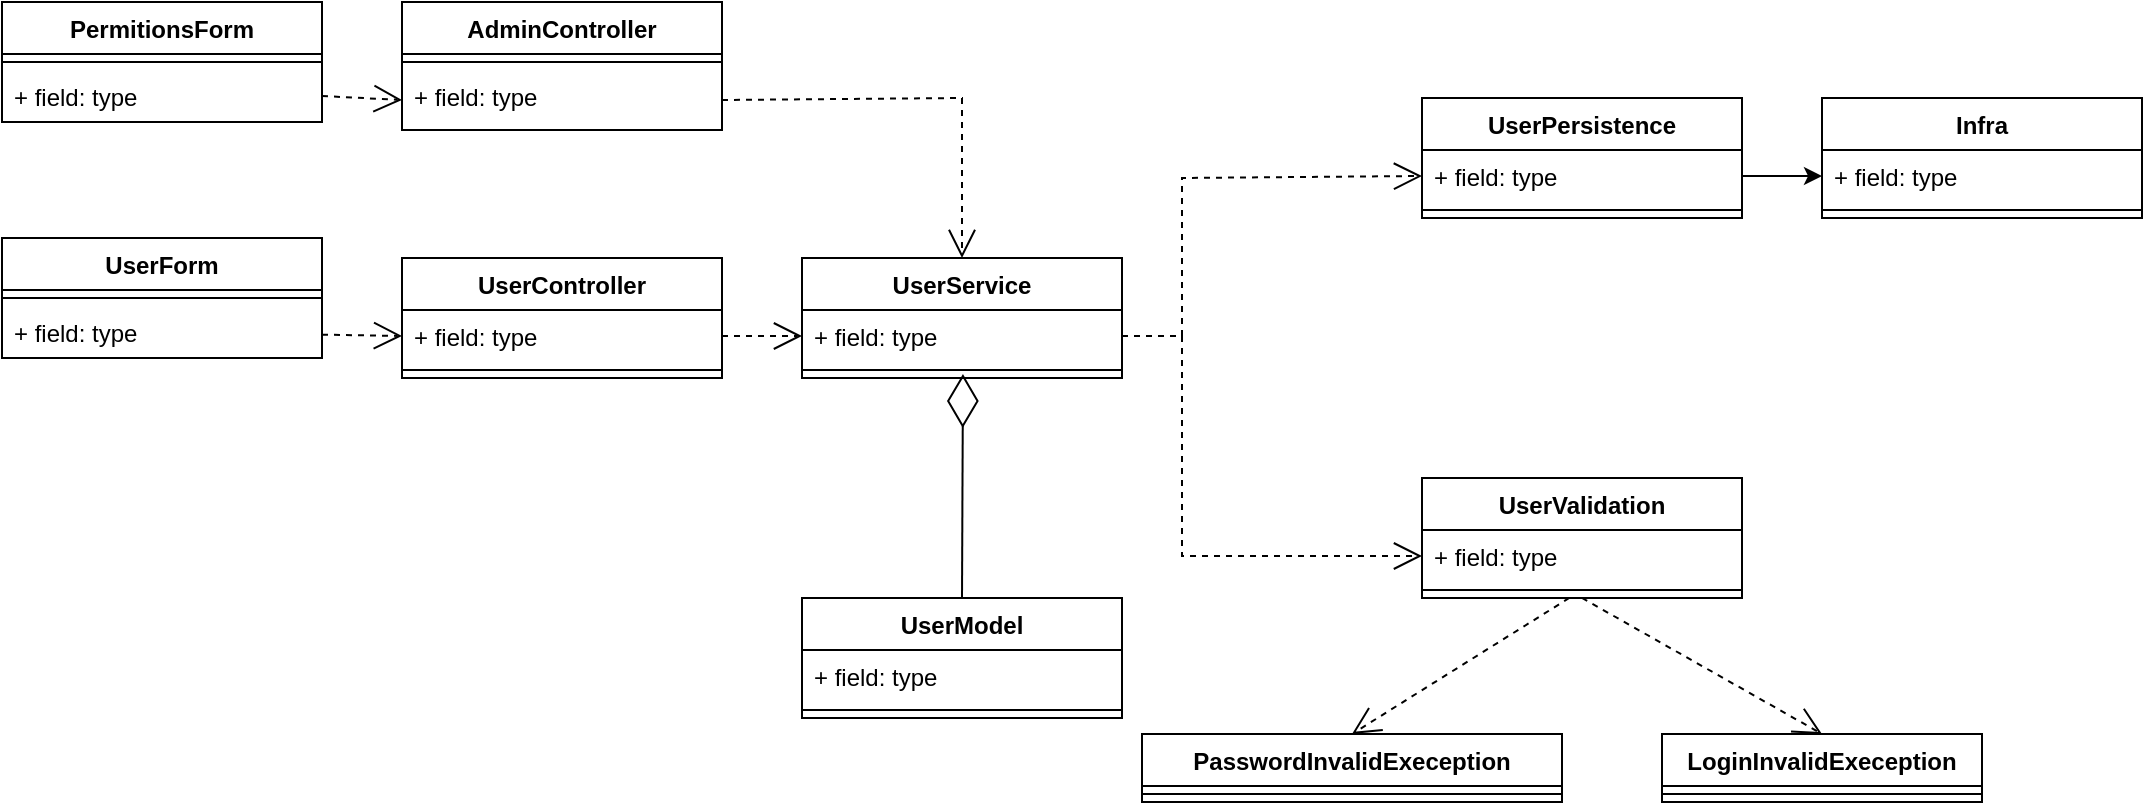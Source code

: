 <mxfile version="26.0.16">
  <diagram name="Page-1" id="V5ZGa55aktBuitMOwhRT">
    <mxGraphModel grid="1" page="1" gridSize="10" guides="1" tooltips="1" connect="1" arrows="1" fold="1" pageScale="1" pageWidth="827" pageHeight="1169" math="0" shadow="0">
      <root>
        <mxCell id="0" />
        <mxCell id="1" parent="0" />
        <mxCell id="2zlMaGwrGbJwKE6cFU6G-6" value="UserPersistence" style="swimlane;fontStyle=1;align=center;verticalAlign=top;childLayout=stackLayout;horizontal=1;startSize=26;horizontalStack=0;resizeParent=1;resizeParentMax=0;resizeLast=0;collapsible=1;marginBottom=0;whiteSpace=wrap;html=1;" vertex="1" parent="1">
          <mxGeometry x="940" y="88" width="160" height="60" as="geometry" />
        </mxCell>
        <mxCell id="2zlMaGwrGbJwKE6cFU6G-7" value="+ field: type" style="text;strokeColor=none;fillColor=none;align=left;verticalAlign=top;spacingLeft=4;spacingRight=4;overflow=hidden;rotatable=0;points=[[0,0.5],[1,0.5]];portConstraint=eastwest;whiteSpace=wrap;html=1;" vertex="1" parent="2zlMaGwrGbJwKE6cFU6G-6">
          <mxGeometry y="26" width="160" height="26" as="geometry" />
        </mxCell>
        <mxCell id="2zlMaGwrGbJwKE6cFU6G-8" value="" style="line;strokeWidth=1;fillColor=none;align=left;verticalAlign=middle;spacingTop=-1;spacingLeft=3;spacingRight=3;rotatable=0;labelPosition=right;points=[];portConstraint=eastwest;strokeColor=inherit;" vertex="1" parent="2zlMaGwrGbJwKE6cFU6G-6">
          <mxGeometry y="52" width="160" height="8" as="geometry" />
        </mxCell>
        <mxCell id="2zlMaGwrGbJwKE6cFU6G-10" value="AdminController" style="swimlane;fontStyle=1;align=center;verticalAlign=top;childLayout=stackLayout;horizontal=1;startSize=26;horizontalStack=0;resizeParent=1;resizeParentMax=0;resizeLast=0;collapsible=1;marginBottom=0;whiteSpace=wrap;html=1;" vertex="1" parent="1">
          <mxGeometry x="430" y="40" width="160" height="64" as="geometry" />
        </mxCell>
        <mxCell id="2zlMaGwrGbJwKE6cFU6G-12" value="" style="line;strokeWidth=1;fillColor=none;align=left;verticalAlign=middle;spacingTop=-1;spacingLeft=3;spacingRight=3;rotatable=0;labelPosition=right;points=[];portConstraint=eastwest;strokeColor=inherit;" vertex="1" parent="2zlMaGwrGbJwKE6cFU6G-10">
          <mxGeometry y="26" width="160" height="8" as="geometry" />
        </mxCell>
        <mxCell id="2zlMaGwrGbJwKE6cFU6G-13" value="+ field: type" style="text;strokeColor=none;fillColor=none;align=left;verticalAlign=top;spacingLeft=4;spacingRight=4;overflow=hidden;rotatable=0;points=[[0,0.5],[1,0.5]];portConstraint=eastwest;whiteSpace=wrap;html=1;" vertex="1" parent="2zlMaGwrGbJwKE6cFU6G-10">
          <mxGeometry y="34" width="160" height="30" as="geometry" />
        </mxCell>
        <mxCell id="2zlMaGwrGbJwKE6cFU6G-22" value="UserController" style="swimlane;fontStyle=1;align=center;verticalAlign=top;childLayout=stackLayout;horizontal=1;startSize=26;horizontalStack=0;resizeParent=1;resizeParentMax=0;resizeLast=0;collapsible=1;marginBottom=0;whiteSpace=wrap;html=1;" vertex="1" parent="1">
          <mxGeometry x="430" y="168" width="160" height="60" as="geometry" />
        </mxCell>
        <mxCell id="2zlMaGwrGbJwKE6cFU6G-23" value="+ field: type" style="text;strokeColor=none;fillColor=none;align=left;verticalAlign=top;spacingLeft=4;spacingRight=4;overflow=hidden;rotatable=0;points=[[0,0.5],[1,0.5]];portConstraint=eastwest;whiteSpace=wrap;html=1;" vertex="1" parent="2zlMaGwrGbJwKE6cFU6G-22">
          <mxGeometry y="26" width="160" height="26" as="geometry" />
        </mxCell>
        <mxCell id="2zlMaGwrGbJwKE6cFU6G-24" value="" style="line;strokeWidth=1;fillColor=none;align=left;verticalAlign=middle;spacingTop=-1;spacingLeft=3;spacingRight=3;rotatable=0;labelPosition=right;points=[];portConstraint=eastwest;strokeColor=inherit;" vertex="1" parent="2zlMaGwrGbJwKE6cFU6G-22">
          <mxGeometry y="52" width="160" height="8" as="geometry" />
        </mxCell>
        <mxCell id="2zlMaGwrGbJwKE6cFU6G-26" value="UserForm" style="swimlane;fontStyle=1;align=center;verticalAlign=top;childLayout=stackLayout;horizontal=1;startSize=26;horizontalStack=0;resizeParent=1;resizeParentMax=0;resizeLast=0;collapsible=1;marginBottom=0;whiteSpace=wrap;html=1;" vertex="1" parent="1">
          <mxGeometry x="230" y="158" width="160" height="60" as="geometry" />
        </mxCell>
        <mxCell id="2zlMaGwrGbJwKE6cFU6G-28" value="" style="line;strokeWidth=1;fillColor=none;align=left;verticalAlign=middle;spacingTop=-1;spacingLeft=3;spacingRight=3;rotatable=0;labelPosition=right;points=[];portConstraint=eastwest;strokeColor=inherit;" vertex="1" parent="2zlMaGwrGbJwKE6cFU6G-26">
          <mxGeometry y="26" width="160" height="8" as="geometry" />
        </mxCell>
        <mxCell id="2zlMaGwrGbJwKE6cFU6G-29" value="+ field: type" style="text;strokeColor=none;fillColor=none;align=left;verticalAlign=top;spacingLeft=4;spacingRight=4;overflow=hidden;rotatable=0;points=[[0,0.5],[1,0.5]];portConstraint=eastwest;whiteSpace=wrap;html=1;" vertex="1" parent="2zlMaGwrGbJwKE6cFU6G-26">
          <mxGeometry y="34" width="160" height="26" as="geometry" />
        </mxCell>
        <mxCell id="2zlMaGwrGbJwKE6cFU6G-31" value="UserModel" style="swimlane;fontStyle=1;align=center;verticalAlign=top;childLayout=stackLayout;horizontal=1;startSize=26;horizontalStack=0;resizeParent=1;resizeParentMax=0;resizeLast=0;collapsible=1;marginBottom=0;whiteSpace=wrap;html=1;" vertex="1" parent="1">
          <mxGeometry x="630" y="338" width="160" height="60" as="geometry" />
        </mxCell>
        <mxCell id="2zlMaGwrGbJwKE6cFU6G-32" value="+ field: type" style="text;strokeColor=none;fillColor=none;align=left;verticalAlign=top;spacingLeft=4;spacingRight=4;overflow=hidden;rotatable=0;points=[[0,0.5],[1,0.5]];portConstraint=eastwest;whiteSpace=wrap;html=1;" vertex="1" parent="2zlMaGwrGbJwKE6cFU6G-31">
          <mxGeometry y="26" width="160" height="26" as="geometry" />
        </mxCell>
        <mxCell id="2zlMaGwrGbJwKE6cFU6G-33" value="" style="line;strokeWidth=1;fillColor=none;align=left;verticalAlign=middle;spacingTop=-1;spacingLeft=3;spacingRight=3;rotatable=0;labelPosition=right;points=[];portConstraint=eastwest;strokeColor=inherit;" vertex="1" parent="2zlMaGwrGbJwKE6cFU6G-31">
          <mxGeometry y="52" width="160" height="8" as="geometry" />
        </mxCell>
        <mxCell id="2zlMaGwrGbJwKE6cFU6G-48" value="UserService" style="swimlane;fontStyle=1;align=center;verticalAlign=top;childLayout=stackLayout;horizontal=1;startSize=26;horizontalStack=0;resizeParent=1;resizeParentMax=0;resizeLast=0;collapsible=1;marginBottom=0;whiteSpace=wrap;html=1;" vertex="1" parent="1">
          <mxGeometry x="630" y="168" width="160" height="60" as="geometry" />
        </mxCell>
        <mxCell id="2zlMaGwrGbJwKE6cFU6G-49" value="+ field: type" style="text;strokeColor=none;fillColor=none;align=left;verticalAlign=top;spacingLeft=4;spacingRight=4;overflow=hidden;rotatable=0;points=[[0,0.5],[1,0.5]];portConstraint=eastwest;whiteSpace=wrap;html=1;" vertex="1" parent="2zlMaGwrGbJwKE6cFU6G-48">
          <mxGeometry y="26" width="160" height="26" as="geometry" />
        </mxCell>
        <mxCell id="2zlMaGwrGbJwKE6cFU6G-50" value="" style="line;strokeWidth=1;fillColor=none;align=left;verticalAlign=middle;spacingTop=-1;spacingLeft=3;spacingRight=3;rotatable=0;labelPosition=right;points=[];portConstraint=eastwest;strokeColor=inherit;" vertex="1" parent="2zlMaGwrGbJwKE6cFU6G-48">
          <mxGeometry y="52" width="160" height="8" as="geometry" />
        </mxCell>
        <mxCell id="2zlMaGwrGbJwKE6cFU6G-64" value="&lt;div&gt;PermitionsForm&lt;/div&gt;&lt;div&gt;&lt;br&gt;&lt;/div&gt;" style="swimlane;fontStyle=1;align=center;verticalAlign=top;childLayout=stackLayout;horizontal=1;startSize=26;horizontalStack=0;resizeParent=1;resizeParentMax=0;resizeLast=0;collapsible=1;marginBottom=0;whiteSpace=wrap;html=1;" vertex="1" parent="1">
          <mxGeometry x="230" y="40" width="160" height="60" as="geometry" />
        </mxCell>
        <mxCell id="2zlMaGwrGbJwKE6cFU6G-65" value="" style="line;strokeWidth=1;fillColor=none;align=left;verticalAlign=middle;spacingTop=-1;spacingLeft=3;spacingRight=3;rotatable=0;labelPosition=right;points=[];portConstraint=eastwest;strokeColor=inherit;" vertex="1" parent="2zlMaGwrGbJwKE6cFU6G-64">
          <mxGeometry y="26" width="160" height="8" as="geometry" />
        </mxCell>
        <mxCell id="2zlMaGwrGbJwKE6cFU6G-66" value="+ field: type" style="text;strokeColor=none;fillColor=none;align=left;verticalAlign=top;spacingLeft=4;spacingRight=4;overflow=hidden;rotatable=0;points=[[0,0.5],[1,0.5]];portConstraint=eastwest;whiteSpace=wrap;html=1;" vertex="1" parent="2zlMaGwrGbJwKE6cFU6G-64">
          <mxGeometry y="34" width="160" height="26" as="geometry" />
        </mxCell>
        <mxCell id="2zlMaGwrGbJwKE6cFU6G-70" value="&lt;div&gt;UserValidation&lt;/div&gt;&lt;div&gt;&lt;br&gt;&lt;/div&gt;" style="swimlane;fontStyle=1;align=center;verticalAlign=top;childLayout=stackLayout;horizontal=1;startSize=26;horizontalStack=0;resizeParent=1;resizeParentMax=0;resizeLast=0;collapsible=1;marginBottom=0;whiteSpace=wrap;html=1;" vertex="1" parent="1">
          <mxGeometry x="940" y="278" width="160" height="60" as="geometry" />
        </mxCell>
        <mxCell id="2zlMaGwrGbJwKE6cFU6G-71" value="+ field: type" style="text;strokeColor=none;fillColor=none;align=left;verticalAlign=top;spacingLeft=4;spacingRight=4;overflow=hidden;rotatable=0;points=[[0,0.5],[1,0.5]];portConstraint=eastwest;whiteSpace=wrap;html=1;" vertex="1" parent="2zlMaGwrGbJwKE6cFU6G-70">
          <mxGeometry y="26" width="160" height="26" as="geometry" />
        </mxCell>
        <mxCell id="2zlMaGwrGbJwKE6cFU6G-72" value="" style="line;strokeWidth=1;fillColor=none;align=left;verticalAlign=middle;spacingTop=-1;spacingLeft=3;spacingRight=3;rotatable=0;labelPosition=right;points=[];portConstraint=eastwest;strokeColor=inherit;" vertex="1" parent="2zlMaGwrGbJwKE6cFU6G-70">
          <mxGeometry y="52" width="160" height="8" as="geometry" />
        </mxCell>
        <mxCell id="2zlMaGwrGbJwKE6cFU6G-78" value="Infra" style="swimlane;fontStyle=1;align=center;verticalAlign=top;childLayout=stackLayout;horizontal=1;startSize=26;horizontalStack=0;resizeParent=1;resizeParentMax=0;resizeLast=0;collapsible=1;marginBottom=0;whiteSpace=wrap;html=1;" vertex="1" parent="1">
          <mxGeometry x="1140" y="88" width="160" height="60" as="geometry" />
        </mxCell>
        <mxCell id="2zlMaGwrGbJwKE6cFU6G-79" value="+ field: type" style="text;strokeColor=none;fillColor=none;align=left;verticalAlign=top;spacingLeft=4;spacingRight=4;overflow=hidden;rotatable=0;points=[[0,0.5],[1,0.5]];portConstraint=eastwest;whiteSpace=wrap;html=1;" vertex="1" parent="2zlMaGwrGbJwKE6cFU6G-78">
          <mxGeometry y="26" width="160" height="26" as="geometry" />
        </mxCell>
        <mxCell id="2zlMaGwrGbJwKE6cFU6G-80" value="" style="line;strokeWidth=1;fillColor=none;align=left;verticalAlign=middle;spacingTop=-1;spacingLeft=3;spacingRight=3;rotatable=0;labelPosition=right;points=[];portConstraint=eastwest;strokeColor=inherit;" vertex="1" parent="2zlMaGwrGbJwKE6cFU6G-78">
          <mxGeometry y="52" width="160" height="8" as="geometry" />
        </mxCell>
        <mxCell id="2zlMaGwrGbJwKE6cFU6G-82" style="edgeStyle=orthogonalEdgeStyle;rounded=0;orthogonalLoop=1;jettySize=auto;html=1;entryX=0;entryY=0.5;entryDx=0;entryDy=0;" edge="1" parent="1" source="2zlMaGwrGbJwKE6cFU6G-7" target="2zlMaGwrGbJwKE6cFU6G-79">
          <mxGeometry relative="1" as="geometry" />
        </mxCell>
        <mxCell id="2zlMaGwrGbJwKE6cFU6G-84" value="LoginInvalidExeception" style="swimlane;fontStyle=1;align=center;verticalAlign=top;childLayout=stackLayout;horizontal=1;startSize=26;horizontalStack=0;resizeParent=1;resizeParentMax=0;resizeLast=0;collapsible=1;marginBottom=0;whiteSpace=wrap;html=1;" vertex="1" parent="1">
          <mxGeometry x="1060" y="406" width="160" height="34" as="geometry" />
        </mxCell>
        <mxCell id="2zlMaGwrGbJwKE6cFU6G-86" value="" style="line;strokeWidth=1;fillColor=none;align=left;verticalAlign=middle;spacingTop=-1;spacingLeft=3;spacingRight=3;rotatable=0;labelPosition=right;points=[];portConstraint=eastwest;strokeColor=inherit;" vertex="1" parent="2zlMaGwrGbJwKE6cFU6G-84">
          <mxGeometry y="26" width="160" height="8" as="geometry" />
        </mxCell>
        <mxCell id="2zlMaGwrGbJwKE6cFU6G-89" value="" style="endArrow=diamondThin;endFill=0;endSize=24;html=1;rounded=0;entryX=0.503;entryY=0.75;entryDx=0;entryDy=0;exitX=0.5;exitY=0;exitDx=0;exitDy=0;entryPerimeter=0;" edge="1" parent="1" source="2zlMaGwrGbJwKE6cFU6G-31" target="2zlMaGwrGbJwKE6cFU6G-50">
          <mxGeometry width="160" relative="1" as="geometry">
            <mxPoint x="709.66" y="296" as="sourcePoint" />
            <mxPoint x="709.66" y="231" as="targetPoint" />
          </mxGeometry>
        </mxCell>
        <mxCell id="kNNLuhIqqPL-fvIrCmP8-2" value="" style="endArrow=open;endSize=12;dashed=1;html=1;rounded=0;exitX=0.5;exitY=1;exitDx=0;exitDy=0;entryX=0.5;entryY=0;entryDx=0;entryDy=0;" edge="1" parent="1" source="2zlMaGwrGbJwKE6cFU6G-70" target="2zlMaGwrGbJwKE6cFU6G-84">
          <mxGeometry width="160" relative="1" as="geometry">
            <mxPoint x="667" y="478" as="sourcePoint" />
            <mxPoint x="827" y="478" as="targetPoint" />
          </mxGeometry>
        </mxCell>
        <mxCell id="kNNLuhIqqPL-fvIrCmP8-3" value="PasswordInvalidExeception" style="swimlane;fontStyle=1;align=center;verticalAlign=top;childLayout=stackLayout;horizontal=1;startSize=26;horizontalStack=0;resizeParent=1;resizeParentMax=0;resizeLast=0;collapsible=1;marginBottom=0;whiteSpace=wrap;html=1;" vertex="1" parent="1">
          <mxGeometry x="800" y="406" width="210" height="34" as="geometry" />
        </mxCell>
        <mxCell id="kNNLuhIqqPL-fvIrCmP8-5" value="" style="line;strokeWidth=1;fillColor=none;align=left;verticalAlign=middle;spacingTop=-1;spacingLeft=3;spacingRight=3;rotatable=0;labelPosition=right;points=[];portConstraint=eastwest;strokeColor=inherit;" vertex="1" parent="kNNLuhIqqPL-fvIrCmP8-3">
          <mxGeometry y="26" width="210" height="8" as="geometry" />
        </mxCell>
        <mxCell id="kNNLuhIqqPL-fvIrCmP8-8" value="" style="endArrow=open;endSize=12;dashed=1;html=1;rounded=0;entryX=0;entryY=0.5;entryDx=0;entryDy=0;" edge="1" parent="1" source="2zlMaGwrGbJwKE6cFU6G-29" target="2zlMaGwrGbJwKE6cFU6G-23">
          <mxGeometry width="160" relative="1" as="geometry">
            <mxPoint x="310" y="278" as="sourcePoint" />
            <mxPoint x="470" y="278" as="targetPoint" />
          </mxGeometry>
        </mxCell>
        <mxCell id="kNNLuhIqqPL-fvIrCmP8-9" value="" style="endArrow=open;endSize=12;dashed=1;html=1;rounded=0;entryX=0.5;entryY=0;entryDx=0;entryDy=0;" edge="1" parent="1" source="2zlMaGwrGbJwKE6cFU6G-72" target="kNNLuhIqqPL-fvIrCmP8-3">
          <mxGeometry width="160" relative="1" as="geometry">
            <mxPoint x="1050" y="338" as="sourcePoint" />
            <mxPoint x="925" y="406.0" as="targetPoint" />
          </mxGeometry>
        </mxCell>
        <mxCell id="kNNLuhIqqPL-fvIrCmP8-10" value="" style="endArrow=open;endSize=12;dashed=1;html=1;rounded=0;entryX=0;entryY=0.5;entryDx=0;entryDy=0;exitX=1;exitY=0.5;exitDx=0;exitDy=0;" edge="1" parent="1" source="2zlMaGwrGbJwKE6cFU6G-23" target="2zlMaGwrGbJwKE6cFU6G-49">
          <mxGeometry width="160" relative="1" as="geometry">
            <mxPoint x="400" y="216" as="sourcePoint" />
            <mxPoint x="440" y="217" as="targetPoint" />
          </mxGeometry>
        </mxCell>
        <mxCell id="kNNLuhIqqPL-fvIrCmP8-11" value="" style="endArrow=open;endSize=12;dashed=1;html=1;rounded=0;entryX=0.5;entryY=0;entryDx=0;entryDy=0;exitX=1;exitY=0.5;exitDx=0;exitDy=0;" edge="1" parent="1" source="2zlMaGwrGbJwKE6cFU6G-13" target="2zlMaGwrGbJwKE6cFU6G-48">
          <mxGeometry width="160" relative="1" as="geometry">
            <mxPoint x="600" y="217" as="sourcePoint" />
            <mxPoint x="640" y="217" as="targetPoint" />
            <Array as="points">
              <mxPoint x="710" y="88" />
            </Array>
          </mxGeometry>
        </mxCell>
        <mxCell id="kNNLuhIqqPL-fvIrCmP8-12" value="" style="endArrow=open;endSize=12;dashed=1;html=1;rounded=0;entryX=0;entryY=0.5;entryDx=0;entryDy=0;exitX=1;exitY=0.5;exitDx=0;exitDy=0;" edge="1" parent="1" source="2zlMaGwrGbJwKE6cFU6G-66" target="2zlMaGwrGbJwKE6cFU6G-13">
          <mxGeometry width="160" relative="1" as="geometry">
            <mxPoint x="400" y="216" as="sourcePoint" />
            <mxPoint x="440" y="217" as="targetPoint" />
          </mxGeometry>
        </mxCell>
        <mxCell id="kNNLuhIqqPL-fvIrCmP8-13" value="" style="endArrow=open;endSize=12;dashed=1;html=1;rounded=0;entryX=0;entryY=0.5;entryDx=0;entryDy=0;exitX=1;exitY=0.5;exitDx=0;exitDy=0;" edge="1" parent="1" source="2zlMaGwrGbJwKE6cFU6G-49" target="2zlMaGwrGbJwKE6cFU6G-71">
          <mxGeometry width="160" relative="1" as="geometry">
            <mxPoint x="880" y="208" as="sourcePoint" />
            <mxPoint x="640" y="217" as="targetPoint" />
            <Array as="points">
              <mxPoint x="820" y="207" />
              <mxPoint x="820" y="317" />
            </Array>
          </mxGeometry>
        </mxCell>
        <mxCell id="kNNLuhIqqPL-fvIrCmP8-16" value="" style="endArrow=open;endSize=12;dashed=1;html=1;rounded=0;entryX=0;entryY=0.5;entryDx=0;entryDy=0;exitX=1;exitY=0.5;exitDx=0;exitDy=0;" edge="1" parent="1" source="2zlMaGwrGbJwKE6cFU6G-49" target="2zlMaGwrGbJwKE6cFU6G-7">
          <mxGeometry width="160" relative="1" as="geometry">
            <mxPoint x="800" y="217" as="sourcePoint" />
            <mxPoint x="950" y="267" as="targetPoint" />
            <Array as="points">
              <mxPoint x="820" y="207" />
              <mxPoint x="820" y="128" />
            </Array>
          </mxGeometry>
        </mxCell>
      </root>
    </mxGraphModel>
  </diagram>
</mxfile>
